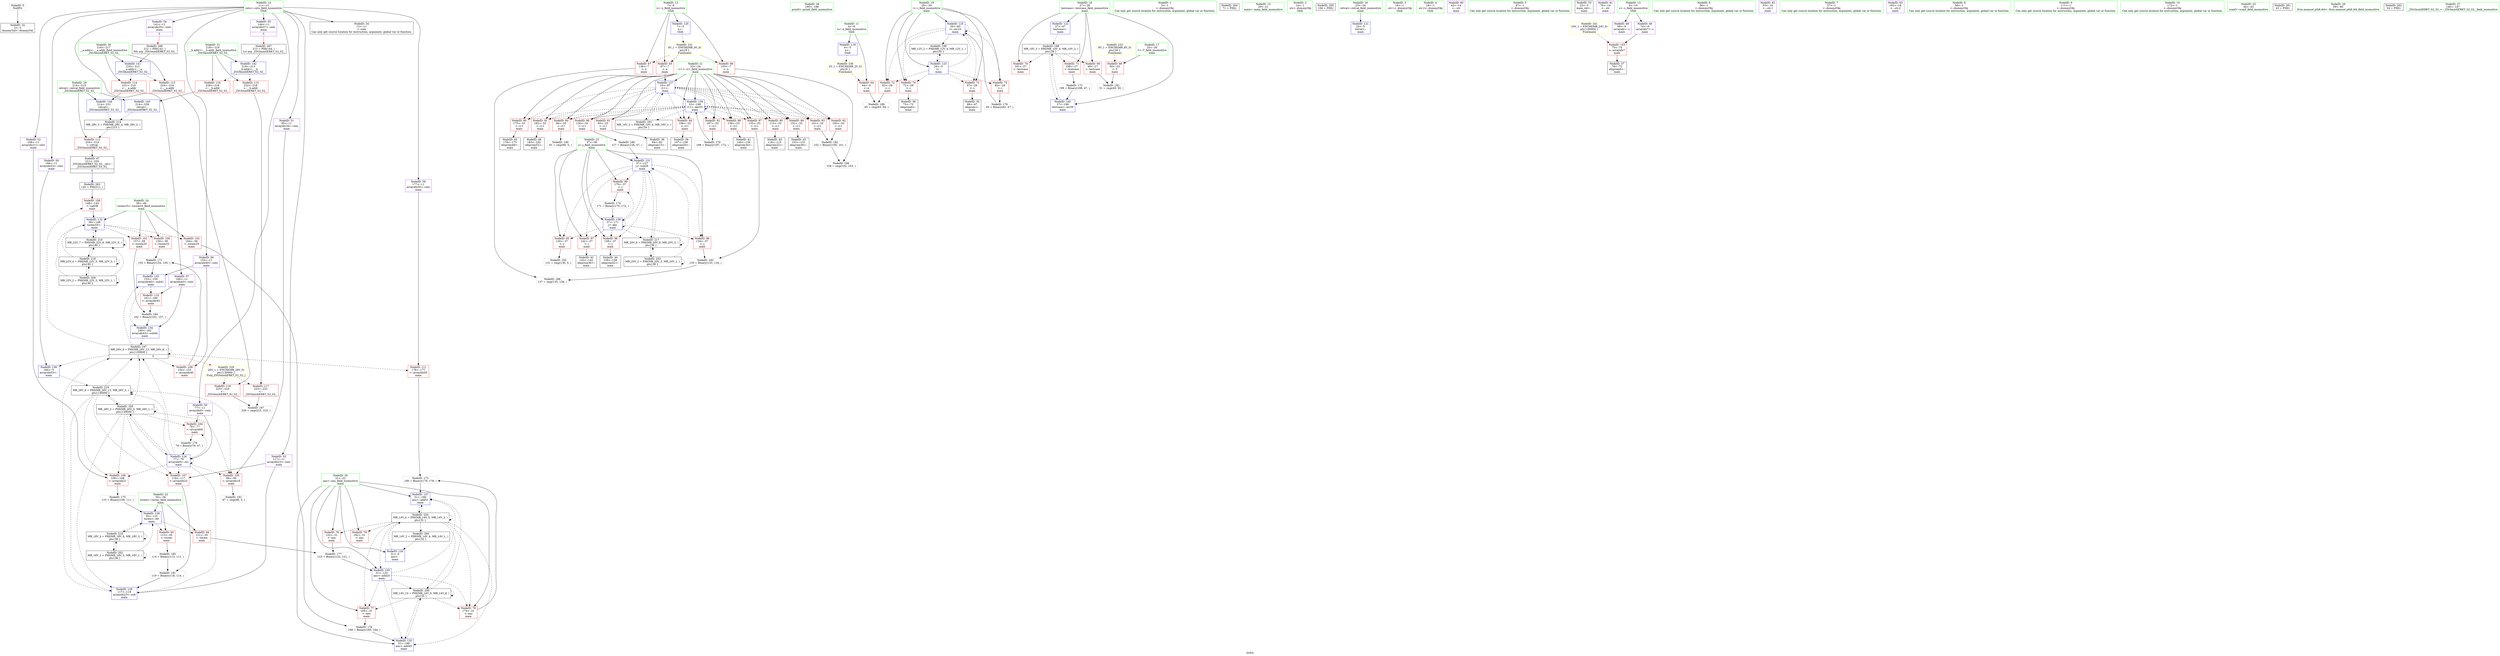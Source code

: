 digraph "SVFG" {
	label="SVFG";

	Node0x562cd8d64850 [shape=record,color=grey,label="{NodeID: 0\nNullPtr}"];
	Node0x562cd8d64850 -> Node0x562cd8d86560[style=solid];
	Node0x562cd8db37d0 [shape=record,color=black,label="{NodeID: 263\n145 = PHI(211, )\n}"];
	Node0x562cd8db37d0 -> Node0x562cd8d87c80[style=solid];
	Node0x562cd8d908d0 [shape=record,color=grey,label="{NodeID: 180\n127 = Binary(126, 47, )\n}"];
	Node0x562cd8d908d0 -> Node0x562cd8d8d6d0[style=solid];
	Node0x562cd8d87390 [shape=record,color=red,label="{NodeID: 97\n142\<--37\n\<--j\nmain\n}"];
	Node0x562cd8d87390 -> Node0x562cd8d86de0[style=solid];
	Node0x562cd8d856c0 [shape=record,color=green,label="{NodeID: 14\n11\<--13\ncnts\<--cnts_field_insensitive\nGlob }"];
	Node0x562cd8d856c0 -> Node0x562cd8d86730[style=solid];
	Node0x562cd8d856c0 -> Node0x562cd8d88480[style=solid];
	Node0x562cd8d856c0 -> Node0x562cd8d88550[style=solid];
	Node0x562cd8d856c0 -> Node0x562cd8d88620[style=solid];
	Node0x562cd8d856c0 -> Node0x562cd8d886f0[style=solid];
	Node0x562cd8d856c0 -> Node0x562cd8d887c0[style=solid];
	Node0x562cd8d856c0 -> Node0x562cd8d88890[style=solid];
	Node0x562cd8d856c0 -> Node0x562cd8d88960[style=solid];
	Node0x562cd8d856c0 -> Node0x562cd8d88a30[style=solid];
	Node0x562cd8d856c0 -> Node0x562cd8d88b00[style=solid];
	Node0x562cd8d856c0 -> Node0x562cd8d88bd0[style=solid];
	Node0x562cd8d87ef0 [shape=record,color=red,label="{NodeID: 111\n178\<--177\n\<--arrayidx50\nmain\n}"];
	Node0x562cd8d87ef0 -> Node0x562cd8d8fe50[style=solid];
	Node0x562cd8d861f0 [shape=record,color=green,label="{NodeID: 28\n195\<--196\nprintf\<--printf_field_insensitive\n}"];
	Node0x562cd8d8d1f0 [shape=record,color=blue,label="{NodeID: 125\n29\<--83\ni\<--inc10\nmain\n}"];
	Node0x562cd8d8d1f0 -> Node0x562cd8d89660[style=dashed];
	Node0x562cd8d8d1f0 -> Node0x562cd8d89730[style=dashed];
	Node0x562cd8d8d1f0 -> Node0x562cd8d89800[style=dashed];
	Node0x562cd8d8d1f0 -> Node0x562cd8d898d0[style=dashed];
	Node0x562cd8d8d1f0 -> Node0x562cd8d8d1f0[style=dashed];
	Node0x562cd8d8d1f0 -> Node0x562cd8d9b3d0[style=dashed];
	Node0x562cd8d86de0 [shape=record,color=black,label="{NodeID: 42\n143\<--142\nidxprom36\<--\nmain\n}"];
	Node0x562cd8d8dd50 [shape=record,color=blue,label="{NodeID: 139\n33\<--188\ni11\<--dec55\nmain\n}"];
	Node0x562cd8d8dd50 -> Node0x562cd8d89ce0[style=dashed];
	Node0x562cd8d8dd50 -> Node0x562cd8d89db0[style=dashed];
	Node0x562cd8d8dd50 -> Node0x562cd8d89e80[style=dashed];
	Node0x562cd8d8dd50 -> Node0x562cd8d89f50[style=dashed];
	Node0x562cd8d8dd50 -> Node0x562cd8d8a020[style=dashed];
	Node0x562cd8d8dd50 -> Node0x562cd8d8a0f0[style=dashed];
	Node0x562cd8d8dd50 -> Node0x562cd8d8a1c0[style=dashed];
	Node0x562cd8d8dd50 -> Node0x562cd8d8a290[style=dashed];
	Node0x562cd8d8dd50 -> Node0x562cd8d8a360[style=dashed];
	Node0x562cd8d8dd50 -> Node0x562cd8d8a430[style=dashed];
	Node0x562cd8d8dd50 -> Node0x562cd8d8a500[style=dashed];
	Node0x562cd8d8dd50 -> Node0x562cd8d8a5d0[style=dashed];
	Node0x562cd8d8dd50 -> Node0x562cd8d8a6a0[style=dashed];
	Node0x562cd8d8dd50 -> Node0x562cd8d8dd50[style=dashed];
	Node0x562cd8d8dd50 -> Node0x562cd8d9bdd0[style=dashed];
	Node0x562cd8d88960 [shape=record,color=purple,label="{NodeID: 56\n153\<--11\narrayidx40\<--cnts\nmain\n}"];
	Node0x562cd8d88960 -> Node0x562cd8d87d50[style=solid];
	Node0x562cd8d88960 -> Node0x562cd8d8d870[style=solid];
	Node0x562cd8d894c0 [shape=record,color=red,label="{NodeID: 70\n191\<--27\n\<--testcase\nmain\n}"];
	Node0x562cd8d8a020 [shape=record,color=red,label="{NodeID: 84\n106\<--33\n\<--i11\nmain\n}"];
	Node0x562cd8d8a020 -> Node0x562cd8d86b70[style=solid];
	Node0x562cd8d649e0 [shape=record,color=green,label="{NodeID: 1\n5\<--1\n\<--dummyObj\nCan only get source location for instruction, argument, global var or function.}"];
	Node0x562cd8db39c0 [shape=record,color=black,label="{NodeID: 264\n71 = PHI()\n}"];
	Node0x562cd8d90a50 [shape=record,color=grey,label="{NodeID: 181\n119 = Binary(118, 114, )\n}"];
	Node0x562cd8d90a50 -> Node0x562cd8d8d530[style=solid];
	Node0x562cd8d87460 [shape=record,color=red,label="{NodeID: 98\n158\<--37\n\<--j\nmain\n}"];
	Node0x562cd8d87460 -> Node0x562cd8d86f80[style=solid];
	Node0x562cd8d85750 [shape=record,color=green,label="{NodeID: 15\n20\<--21\nmain\<--main_field_insensitive\n}"];
	Node0x562cd8d87fc0 [shape=record,color=red,label="{NodeID: 112\n234\<--214\n\<--retval\n_ZSt3minIiERKT_S2_S2_\n}"];
	Node0x562cd8d87fc0 -> Node0x562cd8d871f0[style=solid];
	Node0x562cd8d862f0 [shape=record,color=green,label="{NodeID: 29\n214\<--215\nretval\<--retval_field_insensitive\n_ZSt3minIiERKT_S2_S2_\n}"];
	Node0x562cd8d862f0 -> Node0x562cd8d87fc0[style=solid];
	Node0x562cd8d862f0 -> Node0x562cd8d8e090[style=solid];
	Node0x562cd8d862f0 -> Node0x562cd8d8e160[style=solid];
	Node0x562cd8d9e5d0 [shape=record,color=black,label="{NodeID: 209\nMR_14V_10 = PHI(MR_14V_9, MR_14V_8, )\npts\{32 \}\n}"];
	Node0x562cd8d9e5d0 -> Node0x562cd8d89a70[style=dashed];
	Node0x562cd8d9e5d0 -> Node0x562cd8d89b40[style=dashed];
	Node0x562cd8d9e5d0 -> Node0x562cd8d8da10[style=dashed];
	Node0x562cd8d9e5d0 -> Node0x562cd8d8dbb0[style=dashed];
	Node0x562cd8d9e5d0 -> Node0x562cd8d9e5d0[style=dashed];
	Node0x562cd8d8d2c0 [shape=record,color=blue,label="{NodeID: 126\n31\<--5\nans\<--\nmain\n}"];
	Node0x562cd8d8d2c0 -> Node0x562cd8da20d0[style=dashed];
	Node0x562cd8d86eb0 [shape=record,color=black,label="{NodeID: 43\n152\<--151\nidxprom39\<--\nmain\n}"];
	Node0x562cd8d8de20 [shape=record,color=blue,label="{NodeID: 140\n27\<--199\ntestcase\<--inc59\nmain\n}"];
	Node0x562cd8d8de20 -> Node0x562cd8d9aed0[style=dashed];
	Node0x562cd8d88a30 [shape=record,color=purple,label="{NodeID: 57\n160\<--11\narrayidx43\<--cnts\nmain\n}"];
	Node0x562cd8d88a30 -> Node0x562cd8d87e20[style=solid];
	Node0x562cd8d88a30 -> Node0x562cd8d8d940[style=solid];
	Node0x562cd8d89590 [shape=record,color=red,label="{NodeID: 71\n198\<--27\n\<--testcase\nmain\n}"];
	Node0x562cd8d89590 -> Node0x562cd8d8fcd0[style=solid];
	Node0x562cd8d8a0f0 [shape=record,color=red,label="{NodeID: 85\n115\<--33\n\<--i11\nmain\n}"];
	Node0x562cd8d8a0f0 -> Node0x562cd8d86c40[style=solid];
	Node0x562cd8d67ed0 [shape=record,color=green,label="{NodeID: 2\n14\<--1\n.str\<--dummyObj\nGlob }"];
	Node0x562cd8db3a90 [shape=record,color=black,label="{NodeID: 265\n194 = PHI()\n}"];
	Node0x562cd8d90bd0 [shape=record,color=grey,label="{NodeID: 182\n102 = Binary(100, 101, )\n}"];
	Node0x562cd8d90bd0 -> Node0x562cd8d911d0[style=solid];
	Node0x562cd8d87530 [shape=record,color=red,label="{NodeID: 99\n170\<--37\n\<--j\nmain\n}"];
	Node0x562cd8d87530 -> Node0x562cd8d8ffd0[style=solid];
	Node0x562cd8d857e0 [shape=record,color=green,label="{NodeID: 16\n23\<--24\nretval\<--retval_field_insensitive\nmain\n}"];
	Node0x562cd8d857e0 -> Node0x562cd8d8ceb0[style=solid];
	Node0x562cd8d88090 [shape=record,color=red,label="{NodeID: 113\n224\<--216\n\<--__a.addr\n_ZSt3minIiERKT_S2_S2_\n}"];
	Node0x562cd8d88090 -> Node0x562cd8d8cbe0[style=solid];
	Node0x562cd8d863c0 [shape=record,color=green,label="{NodeID: 30\n216\<--217\n__a.addr\<--__a.addr_field_insensitive\n_ZSt3minIiERKT_S2_S2_\n}"];
	Node0x562cd8d863c0 -> Node0x562cd8d88090[style=solid];
	Node0x562cd8d863c0 -> Node0x562cd8d88160[style=solid];
	Node0x562cd8d863c0 -> Node0x562cd8d8def0[style=solid];
	Node0x562cd8d9ead0 [shape=record,color=black,label="{NodeID: 210\nMR_22V_7 = PHI(MR_22V_6, MR_22V_5, )\npts\{40 \}\n}"];
	Node0x562cd8d9ead0 -> Node0x562cd8d8d7a0[style=dashed];
	Node0x562cd8d9ead0 -> Node0x562cd8d9ead0[style=dashed];
	Node0x562cd8d9ead0 -> Node0x562cd8da1ae0[style=dashed];
	Node0x562cd8d8d390 [shape=record,color=blue,label="{NodeID: 127\n33\<--87\ni11\<--\nmain\n}"];
	Node0x562cd8d8d390 -> Node0x562cd8d89ce0[style=dashed];
	Node0x562cd8d8d390 -> Node0x562cd8d89db0[style=dashed];
	Node0x562cd8d8d390 -> Node0x562cd8d89e80[style=dashed];
	Node0x562cd8d8d390 -> Node0x562cd8d89f50[style=dashed];
	Node0x562cd8d8d390 -> Node0x562cd8d8a020[style=dashed];
	Node0x562cd8d8d390 -> Node0x562cd8d8a0f0[style=dashed];
	Node0x562cd8d8d390 -> Node0x562cd8d8a1c0[style=dashed];
	Node0x562cd8d8d390 -> Node0x562cd8d8a290[style=dashed];
	Node0x562cd8d8d390 -> Node0x562cd8d8a360[style=dashed];
	Node0x562cd8d8d390 -> Node0x562cd8d8a430[style=dashed];
	Node0x562cd8d8d390 -> Node0x562cd8d8a500[style=dashed];
	Node0x562cd8d8d390 -> Node0x562cd8d8a5d0[style=dashed];
	Node0x562cd8d8d390 -> Node0x562cd8d8a6a0[style=dashed];
	Node0x562cd8d8d390 -> Node0x562cd8d8dd50[style=dashed];
	Node0x562cd8d8d390 -> Node0x562cd8d9bdd0[style=dashed];
	Node0x562cd8d86f80 [shape=record,color=black,label="{NodeID: 44\n159\<--158\nidxprom42\<--\nmain\n}"];
	Node0x562cd8d8def0 [shape=record,color=blue,label="{NodeID: 141\n216\<--212\n__a.addr\<--__a\n_ZSt3minIiERKT_S2_S2_\n}"];
	Node0x562cd8d8def0 -> Node0x562cd8d88090[style=dashed];
	Node0x562cd8d8def0 -> Node0x562cd8d88160[style=dashed];
	Node0x562cd8d88b00 [shape=record,color=purple,label="{NodeID: 58\n177\<--11\narrayidx50\<--cnts\nmain\n}"];
	Node0x562cd8d88b00 -> Node0x562cd8d87ef0[style=solid];
	Node0x562cd8d89660 [shape=record,color=red,label="{NodeID: 72\n63\<--29\n\<--i\nmain\n}"];
	Node0x562cd8d89660 -> Node0x562cd8d91650[style=solid];
	Node0x562cd8d8a1c0 [shape=record,color=red,label="{NodeID: 86\n126\<--33\n\<--i11\nmain\n}"];
	Node0x562cd8d8a1c0 -> Node0x562cd8d908d0[style=solid];
	Node0x562cd8d67f60 [shape=record,color=green,label="{NodeID: 3\n16\<--1\n.str.1\<--dummyObj\nGlob }"];
	Node0x562cd8db3b60 [shape=record,color=black,label="{NodeID: 266\n212 = PHI(141, )\n0th arg _ZSt3minIiERKT_S2_S2_ }"];
	Node0x562cd8db3b60 -> Node0x562cd8d8def0[style=solid];
	Node0x562cd8d90d50 [shape=record,color=grey,label="{NodeID: 183\n135 = Binary(133, 134, )\n}"];
	Node0x562cd8d90d50 -> Node0x562cd8d914d0[style=solid];
	Node0x562cd8d87600 [shape=record,color=red,label="{NodeID: 100\n150\<--39\n\<--torem33\nmain\n}"];
	Node0x562cd8d87600 -> Node0x562cd8d8fb50[style=solid];
	Node0x562cd8d85870 [shape=record,color=green,label="{NodeID: 17\n25\<--26\nT\<--T_field_insensitive\nmain\n}"];
	Node0x562cd8d85870 -> Node0x562cd8d89320[style=solid];
	Node0x562cd8d9a9d0 [shape=record,color=black,label="{NodeID: 197\nMR_26V_9 = PHI(MR_26V_12, MR_26V_8, )\npts\{130000 \}\n|{|<s6>5}}"];
	Node0x562cd8d9a9d0 -> Node0x562cd8d87c80[style=dashed];
	Node0x562cd8d9a9d0 -> Node0x562cd8d87d50[style=dashed];
	Node0x562cd8d9a9d0 -> Node0x562cd8d87ef0[style=dashed];
	Node0x562cd8d9a9d0 -> Node0x562cd8d8d870[style=dashed];
	Node0x562cd8d9a9d0 -> Node0x562cd8d8dc80[style=dashed];
	Node0x562cd8d9a9d0 -> Node0x562cd8d9a9d0[style=dashed];
	Node0x562cd8d9a9d0:s6 -> Node0x562cd8da4bb0[style=dashed,color=red];
	Node0x562cd8d88160 [shape=record,color=red,label="{NodeID: 114\n231\<--216\n\<--__a.addr\n_ZSt3minIiERKT_S2_S2_\n}"];
	Node0x562cd8d88160 -> Node0x562cd8d8e160[style=solid];
	Node0x562cd8d86490 [shape=record,color=green,label="{NodeID: 31\n218\<--219\n__b.addr\<--__b.addr_field_insensitive\n_ZSt3minIiERKT_S2_S2_\n}"];
	Node0x562cd8d86490 -> Node0x562cd8d88230[style=solid];
	Node0x562cd8d86490 -> Node0x562cd8d8ca40[style=solid];
	Node0x562cd8d86490 -> Node0x562cd8d8dfc0[style=solid];
	Node0x562cd8d8d460 [shape=record,color=blue,label="{NodeID: 128\n35\<--110\ntorem\<--div\nmain\n}"];
	Node0x562cd8d8d460 -> Node0x562cd8d8a770[style=dashed];
	Node0x562cd8d8d460 -> Node0x562cd8d8a840[style=dashed];
	Node0x562cd8d8d460 -> Node0x562cd8da08d0[style=dashed];
	Node0x562cd8d87050 [shape=record,color=black,label="{NodeID: 45\n176\<--175\nidxprom49\<--\nmain\n}"];
	Node0x562cd8d8dfc0 [shape=record,color=blue,label="{NodeID: 142\n218\<--213\n__b.addr\<--__b\n_ZSt3minIiERKT_S2_S2_\n}"];
	Node0x562cd8d8dfc0 -> Node0x562cd8d88230[style=dashed];
	Node0x562cd8d8dfc0 -> Node0x562cd8d8ca40[style=dashed];
	Node0x562cd8d88bd0 [shape=record,color=purple,label="{NodeID: 59\n184\<--11\narrayidx53\<--cnts\nmain\n}"];
	Node0x562cd8d88bd0 -> Node0x562cd8d8dc80[style=solid];
	Node0x562cd8d89730 [shape=record,color=red,label="{NodeID: 73\n67\<--29\n\<--i\nmain\n}"];
	Node0x562cd8d89730 -> Node0x562cd8d86830[style=solid];
	Node0x562cd8d8f9d0 [shape=record,color=grey,label="{NodeID: 170\n188 = Binary(187, 172, )\n}"];
	Node0x562cd8d8f9d0 -> Node0x562cd8d8dd50[style=solid];
	Node0x562cd8d8a290 [shape=record,color=red,label="{NodeID: 87\n133\<--33\n\<--i11\nmain\n}"];
	Node0x562cd8d8a290 -> Node0x562cd8d90d50[style=solid];
	Node0x562cd8d67760 [shape=record,color=green,label="{NodeID: 4\n18\<--1\n.str.2\<--dummyObj\nGlob }"];
	Node0x562cd8db3cc0 [shape=record,color=black,label="{NodeID: 267\n213 = PHI(144, )\n1st arg _ZSt3minIiERKT_S2_S2_ }"];
	Node0x562cd8db3cc0 -> Node0x562cd8d8dfc0[style=solid];
	Node0x562cd8d90ed0 [shape=record,color=grey,label="{NodeID: 184\n162 = Binary(161, 157, )\n}"];
	Node0x562cd8d90ed0 -> Node0x562cd8d8d940[style=solid];
	Node0x562cd8d876d0 [shape=record,color=red,label="{NodeID: 101\n157\<--39\n\<--torem33\nmain\n}"];
	Node0x562cd8d876d0 -> Node0x562cd8d90ed0[style=solid];
	Node0x562cd8d85940 [shape=record,color=green,label="{NodeID: 18\n27\<--28\ntestcase\<--testcase_field_insensitive\nmain\n}"];
	Node0x562cd8d85940 -> Node0x562cd8d893f0[style=solid];
	Node0x562cd8d85940 -> Node0x562cd8d894c0[style=solid];
	Node0x562cd8d85940 -> Node0x562cd8d89590[style=solid];
	Node0x562cd8d85940 -> Node0x562cd8d8cf80[style=solid];
	Node0x562cd8d85940 -> Node0x562cd8d8de20[style=solid];
	Node0x562cd8d9aed0 [shape=record,color=black,label="{NodeID: 198\nMR_10V_3 = PHI(MR_10V_4, MR_10V_2, )\npts\{28 \}\n}"];
	Node0x562cd8d9aed0 -> Node0x562cd8d893f0[style=dashed];
	Node0x562cd8d9aed0 -> Node0x562cd8d894c0[style=dashed];
	Node0x562cd8d9aed0 -> Node0x562cd8d89590[style=dashed];
	Node0x562cd8d9aed0 -> Node0x562cd8d8de20[style=dashed];
	Node0x562cd8d88230 [shape=record,color=red,label="{NodeID: 115\n222\<--218\n\<--__b.addr\n_ZSt3minIiERKT_S2_S2_\n}"];
	Node0x562cd8d88230 -> Node0x562cd8d8cb10[style=solid];
	Node0x562cd8d86560 [shape=record,color=black,label="{NodeID: 32\n2\<--3\ndummyVal\<--dummyVal\n}"];
	Node0x562cd8d8d530 [shape=record,color=blue,label="{NodeID: 129\n117\<--119\narrayidx23\<--sub\nmain\n}"];
	Node0x562cd8d8d530 -> Node0x562cd8d9a9d0[style=dashed];
	Node0x562cd8d87120 [shape=record,color=black,label="{NodeID: 46\n183\<--182\nidxprom52\<--\nmain\n}"];
	Node0x562cd8d8e090 [shape=record,color=blue,label="{NodeID: 143\n214\<--228\nretval\<--\n_ZSt3minIiERKT_S2_S2_\n}"];
	Node0x562cd8d8e090 -> Node0x562cd8d9fed0[style=dashed];
	Node0x562cd8d88ca0 [shape=record,color=purple,label="{NodeID: 60\n42\<--14\n\<--.str\nmain\n}"];
	Node0x562cd8d89800 [shape=record,color=red,label="{NodeID: 74\n72\<--29\n\<--i\nmain\n}"];
	Node0x562cd8d89800 -> Node0x562cd8d86900[style=solid];
	Node0x562cd8d8fb50 [shape=record,color=grey,label="{NodeID: 171\n155 = Binary(154, 150, )\n}"];
	Node0x562cd8d8fb50 -> Node0x562cd8d8d870[style=solid];
	Node0x562cd8d8a360 [shape=record,color=red,label="{NodeID: 88\n139\<--33\n\<--i11\nmain\n}"];
	Node0x562cd8d8a360 -> Node0x562cd8d86d10[style=solid];
	Node0x562cd8d677f0 [shape=record,color=green,label="{NodeID: 5\n47\<--1\n\<--dummyObj\nCan only get source location for instruction, argument, global var or function.}"];
	Node0x562cd8d91050 [shape=record,color=grey,label="{NodeID: 185\n114 = Binary(113, 111, )\n}"];
	Node0x562cd8d91050 -> Node0x562cd8d90a50[style=solid];
	Node0x562cd8d877a0 [shape=record,color=red,label="{NodeID: 102\n164\<--39\n\<--torem33\nmain\n}"];
	Node0x562cd8d877a0 -> Node0x562cd8d902d0[style=solid];
	Node0x562cd8d85a10 [shape=record,color=green,label="{NodeID: 19\n29\<--30\ni\<--i_field_insensitive\nmain\n}"];
	Node0x562cd8d85a10 -> Node0x562cd8d89660[style=solid];
	Node0x562cd8d85a10 -> Node0x562cd8d89730[style=solid];
	Node0x562cd8d85a10 -> Node0x562cd8d89800[style=solid];
	Node0x562cd8d85a10 -> Node0x562cd8d898d0[style=solid];
	Node0x562cd8d85a10 -> Node0x562cd8d8d050[style=solid];
	Node0x562cd8d85a10 -> Node0x562cd8d8d1f0[style=solid];
	Node0x562cd8d9b3d0 [shape=record,color=black,label="{NodeID: 199\nMR_12V_2 = PHI(MR_12V_4, MR_12V_1, )\npts\{30 \}\n}"];
	Node0x562cd8d9b3d0 -> Node0x562cd8d8d050[style=dashed];
	Node0x562cd8d8ca40 [shape=record,color=red,label="{NodeID: 116\n228\<--218\n\<--__b.addr\n_ZSt3minIiERKT_S2_S2_\n}"];
	Node0x562cd8d8ca40 -> Node0x562cd8d8e090[style=solid];
	Node0x562cd8d86660 [shape=record,color=black,label="{NodeID: 33\n22\<--5\nmain_ret\<--\nmain\n}"];
	Node0x562cd8d8d600 [shape=record,color=blue,label="{NodeID: 130\n31\<--123\nans\<--add24\nmain\n}"];
	Node0x562cd8d8d600 -> Node0x562cd8d89a70[style=dashed];
	Node0x562cd8d8d600 -> Node0x562cd8d89b40[style=dashed];
	Node0x562cd8d8d600 -> Node0x562cd8d8da10[style=dashed];
	Node0x562cd8d8d600 -> Node0x562cd8d8dbb0[style=dashed];
	Node0x562cd8d8d600 -> Node0x562cd8d9e5d0[style=dashed];
	Node0x562cd8d871f0 [shape=record,color=black,label="{NodeID: 47\n211\<--234\n_ZSt3minIiERKT_S2_S2__ret\<--\n_ZSt3minIiERKT_S2_S2_\n|{<s0>5}}"];
	Node0x562cd8d871f0:s0 -> Node0x562cd8db37d0[style=solid,color=blue];
	Node0x562cd8d8e160 [shape=record,color=blue,label="{NodeID: 144\n214\<--231\nretval\<--\n_ZSt3minIiERKT_S2_S2_\n}"];
	Node0x562cd8d8e160 -> Node0x562cd8d9fed0[style=dashed];
	Node0x562cd8d88d70 [shape=record,color=purple,label="{NodeID: 61\n70\<--14\n\<--.str\nmain\n}"];
	Node0x562cd8da5660 [shape=record,color=yellow,style=double,label="{NodeID: 241\n24V_1 = ENCHI(MR_24V_0)\npts\{100000 \}\nFun[main]}"];
	Node0x562cd8da5660 -> Node0x562cd8d87870[style=dashed];
	Node0x562cd8d898d0 [shape=record,color=red,label="{NodeID: 75\n82\<--29\n\<--i\nmain\n}"];
	Node0x562cd8d898d0 -> Node0x562cd8d90750[style=solid];
	Node0x562cd8d8fcd0 [shape=record,color=grey,label="{NodeID: 172\n199 = Binary(198, 47, )\n}"];
	Node0x562cd8d8fcd0 -> Node0x562cd8d8de20[style=solid];
	Node0x562cd8d8a430 [shape=record,color=red,label="{NodeID: 89\n151\<--33\n\<--i11\nmain\n}"];
	Node0x562cd8d8a430 -> Node0x562cd8d86eb0[style=solid];
	Node0x562cd8d64fe0 [shape=record,color=green,label="{NodeID: 6\n56\<--1\n\<--dummyObj\nCan only get source location for instruction, argument, global var or function.}"];
	Node0x562cd8d911d0 [shape=record,color=grey,label="{NodeID: 186\n104 = cmp(102, 103, )\n}"];
	Node0x562cd8d87870 [shape=record,color=red,label="{NodeID: 103\n75\<--74\n\<--arrayidx7\nmain\n}"];
	Node0x562cd8d87870 -> Node0x562cd8d869d0[style=solid];
	Node0x562cd8d85ae0 [shape=record,color=green,label="{NodeID: 20\n31\<--32\nans\<--ans_field_insensitive\nmain\n}"];
	Node0x562cd8d85ae0 -> Node0x562cd8d899a0[style=solid];
	Node0x562cd8d85ae0 -> Node0x562cd8d89a70[style=solid];
	Node0x562cd8d85ae0 -> Node0x562cd8d89b40[style=solid];
	Node0x562cd8d85ae0 -> Node0x562cd8d89c10[style=solid];
	Node0x562cd8d85ae0 -> Node0x562cd8d8d2c0[style=solid];
	Node0x562cd8d85ae0 -> Node0x562cd8d8d600[style=solid];
	Node0x562cd8d85ae0 -> Node0x562cd8d8da10[style=solid];
	Node0x562cd8d85ae0 -> Node0x562cd8d8dbb0[style=solid];
	Node0x562cd8d9b8d0 [shape=record,color=black,label="{NodeID: 200\nMR_14V_2 = PHI(MR_14V_4, MR_14V_1, )\npts\{32 \}\n}"];
	Node0x562cd8d9b8d0 -> Node0x562cd8d8d2c0[style=dashed];
	Node0x562cd8d8cb10 [shape=record,color=red,label="{NodeID: 117\n223\<--222\n\<--\n_ZSt3minIiERKT_S2_S2_\n}"];
	Node0x562cd8d8cb10 -> Node0x562cd8d91350[style=solid];
	Node0x562cd8d86730 [shape=record,color=black,label="{NodeID: 34\n12\<--11\n\<--cnts\nCan only get source location for instruction, argument, global var or function.}"];
	Node0x562cd8d9fed0 [shape=record,color=black,label="{NodeID: 214\nMR_28V_3 = PHI(MR_28V_4, MR_28V_2, )\npts\{215 \}\n}"];
	Node0x562cd8d9fed0 -> Node0x562cd8d87fc0[style=dashed];
	Node0x562cd8d8d6d0 [shape=record,color=blue,label="{NodeID: 131\n37\<--127\nj\<--sub26\nmain\n}"];
	Node0x562cd8d8d6d0 -> Node0x562cd8d8a910[style=dashed];
	Node0x562cd8d8d6d0 -> Node0x562cd8d872c0[style=dashed];
	Node0x562cd8d8d6d0 -> Node0x562cd8d87390[style=dashed];
	Node0x562cd8d8d6d0 -> Node0x562cd8d87460[style=dashed];
	Node0x562cd8d8d6d0 -> Node0x562cd8d87530[style=dashed];
	Node0x562cd8d8d6d0 -> Node0x562cd8d8dae0[style=dashed];
	Node0x562cd8d8d6d0 -> Node0x562cd8da0dd0[style=dashed];
	Node0x562cd8d882e0 [shape=record,color=purple,label="{NodeID: 48\n69\<--9\narrayidx\<--s\nmain\n}"];
	Node0x562cd8d88e40 [shape=record,color=purple,label="{NodeID: 62\n53\<--16\n\<--.str.1\nmain\n}"];
	Node0x562cd8d899a0 [shape=record,color=red,label="{NodeID: 76\n122\<--31\n\<--ans\nmain\n}"];
	Node0x562cd8d899a0 -> Node0x562cd8d90450[style=solid];
	Node0x562cd8d8fe50 [shape=record,color=grey,label="{NodeID: 173\n180 = Binary(179, 178, )\n}"];
	Node0x562cd8d8fe50 -> Node0x562cd8d8dbb0[style=solid];
	Node0x562cd8d8a500 [shape=record,color=red,label="{NodeID: 90\n175\<--33\n\<--i11\nmain\n}"];
	Node0x562cd8d8a500 -> Node0x562cd8d87050[style=solid];
	Node0x562cd8d65070 [shape=record,color=green,label="{NodeID: 7\n57\<--1\n\<--dummyObj\nCan only get source location for instruction, argument, global var or function.}"];
	Node0x562cd8d91350 [shape=record,color=grey,label="{NodeID: 187\n226 = cmp(223, 225, )\n}"];
	Node0x562cd8d87940 [shape=record,color=red,label="{NodeID: 104\n78\<--77\n\<--arrayidx9\nmain\n}"];
	Node0x562cd8d87940 -> Node0x562cd8d905d0[style=solid];
	Node0x562cd8d85bb0 [shape=record,color=green,label="{NodeID: 21\n33\<--34\ni11\<--i11_field_insensitive\nmain\n}"];
	Node0x562cd8d85bb0 -> Node0x562cd8d89ce0[style=solid];
	Node0x562cd8d85bb0 -> Node0x562cd8d89db0[style=solid];
	Node0x562cd8d85bb0 -> Node0x562cd8d89e80[style=solid];
	Node0x562cd8d85bb0 -> Node0x562cd8d89f50[style=solid];
	Node0x562cd8d85bb0 -> Node0x562cd8d8a020[style=solid];
	Node0x562cd8d85bb0 -> Node0x562cd8d8a0f0[style=solid];
	Node0x562cd8d85bb0 -> Node0x562cd8d8a1c0[style=solid];
	Node0x562cd8d85bb0 -> Node0x562cd8d8a290[style=solid];
	Node0x562cd8d85bb0 -> Node0x562cd8d8a360[style=solid];
	Node0x562cd8d85bb0 -> Node0x562cd8d8a430[style=solid];
	Node0x562cd8d85bb0 -> Node0x562cd8d8a500[style=solid];
	Node0x562cd8d85bb0 -> Node0x562cd8d8a5d0[style=solid];
	Node0x562cd8d85bb0 -> Node0x562cd8d8a6a0[style=solid];
	Node0x562cd8d85bb0 -> Node0x562cd8d8d390[style=solid];
	Node0x562cd8d85bb0 -> Node0x562cd8d8dd50[style=solid];
	Node0x562cd8d9bdd0 [shape=record,color=black,label="{NodeID: 201\nMR_16V_2 = PHI(MR_16V_4, MR_16V_1, )\npts\{34 \}\n}"];
	Node0x562cd8d9bdd0 -> Node0x562cd8d8d390[style=dashed];
	Node0x562cd8d8cbe0 [shape=record,color=red,label="{NodeID: 118\n225\<--224\n\<--\n_ZSt3minIiERKT_S2_S2_\n}"];
	Node0x562cd8d8cbe0 -> Node0x562cd8d91350[style=solid];
	Node0x562cd8d86830 [shape=record,color=black,label="{NodeID: 35\n68\<--67\nidxprom\<--\nmain\n}"];
	Node0x562cd8d8d7a0 [shape=record,color=blue,label="{NodeID: 132\n39\<--148\ntorem33\<--\nmain\n}"];
	Node0x562cd8d8d7a0 -> Node0x562cd8d87600[style=dashed];
	Node0x562cd8d8d7a0 -> Node0x562cd8d876d0[style=dashed];
	Node0x562cd8d8d7a0 -> Node0x562cd8d877a0[style=dashed];
	Node0x562cd8d8d7a0 -> Node0x562cd8d9ead0[style=dashed];
	Node0x562cd8d883b0 [shape=record,color=purple,label="{NodeID: 49\n74\<--9\narrayidx7\<--s\nmain\n}"];
	Node0x562cd8d883b0 -> Node0x562cd8d87870[style=solid];
	Node0x562cd8da4bb0 [shape=record,color=yellow,style=double,label="{NodeID: 229\n26V_1 = ENCHI(MR_26V_0)\npts\{130000 \}\nFun[_ZSt3minIiERKT_S2_S2_]}"];
	Node0x562cd8da4bb0 -> Node0x562cd8d8cb10[style=dashed];
	Node0x562cd8da4bb0 -> Node0x562cd8d8cbe0[style=dashed];
	Node0x562cd8d88f10 [shape=record,color=purple,label="{NodeID: 63\n193\<--18\n\<--.str.2\nmain\n}"];
	Node0x562cd8d89a70 [shape=record,color=red,label="{NodeID: 77\n165\<--31\n\<--ans\nmain\n}"];
	Node0x562cd8d89a70 -> Node0x562cd8d902d0[style=solid];
	Node0x562cd8d8ffd0 [shape=record,color=grey,label="{NodeID: 174\n171 = Binary(170, 172, )\n}"];
	Node0x562cd8d8ffd0 -> Node0x562cd8d8dae0[style=solid];
	Node0x562cd8d8a5d0 [shape=record,color=red,label="{NodeID: 91\n182\<--33\n\<--i11\nmain\n}"];
	Node0x562cd8d8a5d0 -> Node0x562cd8d87120[style=solid];
	Node0x562cd8d85360 [shape=record,color=green,label="{NodeID: 8\n58\<--1\n\<--dummyObj\nCan only get source location for instruction, argument, global var or function.}"];
	Node0x562cd8d914d0 [shape=record,color=grey,label="{NodeID: 188\n137 = cmp(135, 136, )\n}"];
	Node0x562cd8d87a10 [shape=record,color=red,label="{NodeID: 105\n96\<--95\n\<--arrayidx16\nmain\n}"];
	Node0x562cd8d87a10 -> Node0x562cd8d91950[style=solid];
	Node0x562cd8d85c80 [shape=record,color=green,label="{NodeID: 22\n35\<--36\ntorem\<--torem_field_insensitive\nmain\n}"];
	Node0x562cd8d85c80 -> Node0x562cd8d8a770[style=solid];
	Node0x562cd8d85c80 -> Node0x562cd8d8a840[style=solid];
	Node0x562cd8d85c80 -> Node0x562cd8d8d460[style=solid];
	Node0x562cd8d9c2d0 [shape=record,color=black,label="{NodeID: 202\nMR_18V_2 = PHI(MR_18V_3, MR_18V_1, )\npts\{36 \}\n}"];
	Node0x562cd8d9c2d0 -> Node0x562cd8d8d460[style=dashed];
	Node0x562cd8d9c2d0 -> Node0x562cd8d9c2d0[style=dashed];
	Node0x562cd8d9c2d0 -> Node0x562cd8da08d0[style=dashed];
	Node0x562cd8d8ccb0 [shape=record,color=blue,label="{NodeID: 119\n4\<--5\nn\<--\nGlob }"];
	Node0x562cd8d8ccb0 -> Node0x562cd8da4c90[style=dashed];
	Node0x562cd8d86900 [shape=record,color=black,label="{NodeID: 36\n73\<--72\nidxprom6\<--\nmain\n}"];
	Node0x562cd8da08d0 [shape=record,color=black,label="{NodeID: 216\nMR_18V_4 = PHI(MR_18V_6, MR_18V_3, )\npts\{36 \}\n}"];
	Node0x562cd8da08d0 -> Node0x562cd8d8d460[style=dashed];
	Node0x562cd8da08d0 -> Node0x562cd8d9c2d0[style=dashed];
	Node0x562cd8da08d0 -> Node0x562cd8da08d0[style=dashed];
	Node0x562cd8d8d870 [shape=record,color=blue,label="{NodeID: 133\n153\<--155\narrayidx40\<--sub41\nmain\n}"];
	Node0x562cd8d8d870 -> Node0x562cd8d87e20[style=dashed];
	Node0x562cd8d8d870 -> Node0x562cd8d8d940[style=dashed];
	Node0x562cd8d88480 [shape=record,color=purple,label="{NodeID: 50\n77\<--11\narrayidx9\<--cnts\nmain\n}"];
	Node0x562cd8d88480 -> Node0x562cd8d87940[style=solid];
	Node0x562cd8d88480 -> Node0x562cd8d8d120[style=solid];
	Node0x562cd8da4c90 [shape=record,color=yellow,style=double,label="{NodeID: 230\n2V_1 = ENCHI(MR_2V_0)\npts\{6 \}\nFun[main]}"];
	Node0x562cd8da4c90 -> Node0x562cd8d88fe0[style=dashed];
	Node0x562cd8d88fe0 [shape=record,color=red,label="{NodeID: 64\n64\<--4\n\<--n\nmain\n}"];
	Node0x562cd8d88fe0 -> Node0x562cd8d91650[style=solid];
	Node0x562cd8d89b40 [shape=record,color=red,label="{NodeID: 78\n179\<--31\n\<--ans\nmain\n}"];
	Node0x562cd8d89b40 -> Node0x562cd8d8fe50[style=solid];
	Node0x562cd8d90150 [shape=record,color=grey,label="{NodeID: 175\n110 = Binary(109, 111, )\n}"];
	Node0x562cd8d90150 -> Node0x562cd8d8d460[style=solid];
	Node0x562cd8d8a6a0 [shape=record,color=red,label="{NodeID: 92\n187\<--33\n\<--i11\nmain\n}"];
	Node0x562cd8d8a6a0 -> Node0x562cd8d8f9d0[style=solid];
	Node0x562cd8d853f0 [shape=record,color=green,label="{NodeID: 9\n111\<--1\n\<--dummyObj\nCan only get source location for instruction, argument, global var or function.}"];
	Node0x562cd8d91650 [shape=record,color=grey,label="{NodeID: 189\n65 = cmp(63, 64, )\n}"];
	Node0x562cd8d87ae0 [shape=record,color=red,label="{NodeID: 106\n109\<--108\n\<--arrayidx21\nmain\n}"];
	Node0x562cd8d87ae0 -> Node0x562cd8d90150[style=solid];
	Node0x562cd8d85d50 [shape=record,color=green,label="{NodeID: 23\n37\<--38\nj\<--j_field_insensitive\nmain\n}"];
	Node0x562cd8d85d50 -> Node0x562cd8d8a910[style=solid];
	Node0x562cd8d85d50 -> Node0x562cd8d872c0[style=solid];
	Node0x562cd8d85d50 -> Node0x562cd8d87390[style=solid];
	Node0x562cd8d85d50 -> Node0x562cd8d87460[style=solid];
	Node0x562cd8d85d50 -> Node0x562cd8d87530[style=solid];
	Node0x562cd8d85d50 -> Node0x562cd8d8d6d0[style=solid];
	Node0x562cd8d85d50 -> Node0x562cd8d8dae0[style=solid];
	Node0x562cd8d9c7d0 [shape=record,color=black,label="{NodeID: 203\nMR_20V_2 = PHI(MR_20V_3, MR_20V_1, )\npts\{38 \}\n}"];
	Node0x562cd8d9c7d0 -> Node0x562cd8d8d6d0[style=dashed];
	Node0x562cd8d9c7d0 -> Node0x562cd8d9c7d0[style=dashed];
	Node0x562cd8d9c7d0 -> Node0x562cd8da0dd0[style=dashed];
	Node0x562cd8d8cdb0 [shape=record,color=blue,label="{NodeID: 120\n7\<--5\nx\<--\nGlob }"];
	Node0x562cd8d8cdb0 -> Node0x562cd8da4da0[style=dashed];
	Node0x562cd8d869d0 [shape=record,color=black,label="{NodeID: 37\n76\<--75\nidxprom8\<--\nmain\n}"];
	Node0x562cd8da0dd0 [shape=record,color=black,label="{NodeID: 217\nMR_20V_4 = PHI(MR_20V_6, MR_20V_3, )\npts\{38 \}\n}"];
	Node0x562cd8da0dd0 -> Node0x562cd8d8d6d0[style=dashed];
	Node0x562cd8da0dd0 -> Node0x562cd8d9c7d0[style=dashed];
	Node0x562cd8da0dd0 -> Node0x562cd8da0dd0[style=dashed];
	Node0x562cd8d8d940 [shape=record,color=blue,label="{NodeID: 134\n160\<--162\narrayidx43\<--sub44\nmain\n}"];
	Node0x562cd8d8d940 -> Node0x562cd8d9a9d0[style=dashed];
	Node0x562cd8d88550 [shape=record,color=purple,label="{NodeID: 51\n95\<--11\narrayidx16\<--cnts\nmain\n}"];
	Node0x562cd8d88550 -> Node0x562cd8d87a10[style=solid];
	Node0x562cd8da4da0 [shape=record,color=yellow,style=double,label="{NodeID: 231\n4V_1 = ENCHI(MR_4V_0)\npts\{8 \}\nFun[main]}"];
	Node0x562cd8da4da0 -> Node0x562cd8d890b0[style=dashed];
	Node0x562cd8da4da0 -> Node0x562cd8d89180[style=dashed];
	Node0x562cd8da4da0 -> Node0x562cd8d89250[style=dashed];
	Node0x562cd8d890b0 [shape=record,color=red,label="{NodeID: 65\n87\<--7\n\<--x\nmain\n}"];
	Node0x562cd8d890b0 -> Node0x562cd8d8d390[style=solid];
	Node0x562cd8d89c10 [shape=record,color=red,label="{NodeID: 79\n192\<--31\n\<--ans\nmain\n}"];
	Node0x562cd8d902d0 [shape=record,color=grey,label="{NodeID: 176\n166 = Binary(165, 164, )\n}"];
	Node0x562cd8d902d0 -> Node0x562cd8d8da10[style=solid];
	Node0x562cd8d8a770 [shape=record,color=red,label="{NodeID: 93\n113\<--35\n\<--torem\nmain\n}"];
	Node0x562cd8d8a770 -> Node0x562cd8d91050[style=solid];
	Node0x562cd8d85480 [shape=record,color=green,label="{NodeID: 10\n172\<--1\n\<--dummyObj\nCan only get source location for instruction, argument, global var or function.}"];
	Node0x562cd8d917d0 [shape=record,color=grey,label="{NodeID: 190\n91 = cmp(90, 5, )\n}"];
	Node0x562cd8d87bb0 [shape=record,color=red,label="{NodeID: 107\n118\<--117\n\<--arrayidx23\nmain\n}"];
	Node0x562cd8d87bb0 -> Node0x562cd8d90a50[style=solid];
	Node0x562cd8d85e20 [shape=record,color=green,label="{NodeID: 24\n39\<--40\ntorem33\<--torem33_field_insensitive\nmain\n}"];
	Node0x562cd8d85e20 -> Node0x562cd8d87600[style=solid];
	Node0x562cd8d85e20 -> Node0x562cd8d876d0[style=solid];
	Node0x562cd8d85e20 -> Node0x562cd8d877a0[style=solid];
	Node0x562cd8d85e20 -> Node0x562cd8d8d7a0[style=solid];
	Node0x562cd8d9ccd0 [shape=record,color=black,label="{NodeID: 204\nMR_22V_2 = PHI(MR_22V_3, MR_22V_1, )\npts\{40 \}\n}"];
	Node0x562cd8d9ccd0 -> Node0x562cd8d8d7a0[style=dashed];
	Node0x562cd8d9ccd0 -> Node0x562cd8d9ccd0[style=dashed];
	Node0x562cd8d9ccd0 -> Node0x562cd8d9ead0[style=dashed];
	Node0x562cd8d9ccd0 -> Node0x562cd8da1ae0[style=dashed];
	Node0x562cd8d8ceb0 [shape=record,color=blue,label="{NodeID: 121\n23\<--5\nretval\<--\nmain\n}"];
	Node0x562cd8d86aa0 [shape=record,color=black,label="{NodeID: 38\n94\<--93\nidxprom15\<--\nmain\n}"];
	Node0x562cd8da1ae0 [shape=record,color=black,label="{NodeID: 218\nMR_22V_4 = PHI(MR_22V_5, MR_22V_3, )\npts\{40 \}\n}"];
	Node0x562cd8da1ae0 -> Node0x562cd8d8d7a0[style=dashed];
	Node0x562cd8da1ae0 -> Node0x562cd8d9ccd0[style=dashed];
	Node0x562cd8da1ae0 -> Node0x562cd8d9ead0[style=dashed];
	Node0x562cd8da1ae0 -> Node0x562cd8da1ae0[style=dashed];
	Node0x562cd8d8da10 [shape=record,color=blue,label="{NodeID: 135\n31\<--166\nans\<--add45\nmain\n}"];
	Node0x562cd8d8da10 -> Node0x562cd8d9e5d0[style=dashed];
	Node0x562cd8d88620 [shape=record,color=purple,label="{NodeID: 52\n108\<--11\narrayidx21\<--cnts\nmain\n}"];
	Node0x562cd8d88620 -> Node0x562cd8d87ae0[style=solid];
	Node0x562cd8d89180 [shape=record,color=red,label="{NodeID: 66\n103\<--7\n\<--x\nmain\n}"];
	Node0x562cd8d89180 -> Node0x562cd8d911d0[style=solid];
	Node0x562cd8d89ce0 [shape=record,color=red,label="{NodeID: 80\n90\<--33\n\<--i11\nmain\n}"];
	Node0x562cd8d89ce0 -> Node0x562cd8d917d0[style=solid];
	Node0x562cd8d90450 [shape=record,color=grey,label="{NodeID: 177\n123 = Binary(122, 121, )\n}"];
	Node0x562cd8d90450 -> Node0x562cd8d8d600[style=solid];
	Node0x562cd8d8a840 [shape=record,color=red,label="{NodeID: 94\n121\<--35\n\<--torem\nmain\n}"];
	Node0x562cd8d8a840 -> Node0x562cd8d90450[style=solid];
	Node0x562cd8d85510 [shape=record,color=green,label="{NodeID: 11\n4\<--6\nn\<--n_field_insensitive\nGlob }"];
	Node0x562cd8d85510 -> Node0x562cd8d88fe0[style=solid];
	Node0x562cd8d85510 -> Node0x562cd8d8ccb0[style=solid];
	Node0x562cd8d91950 [shape=record,color=grey,label="{NodeID: 191\n97 = cmp(96, 5, )\n}"];
	Node0x562cd8d87c80 [shape=record,color=red,label="{NodeID: 108\n148\<--145\n\<--call38\nmain\n}"];
	Node0x562cd8d87c80 -> Node0x562cd8d8d7a0[style=solid];
	Node0x562cd8d85ef0 [shape=record,color=green,label="{NodeID: 25\n44\<--45\nscanf\<--scanf_field_insensitive\n}"];
	Node0x562cd8d9d1d0 [shape=record,color=black,label="{NodeID: 205\nMR_26V_2 = PHI(MR_26V_5, MR_26V_1, )\npts\{130000 \}\n}"];
	Node0x562cd8d9d1d0 -> Node0x562cd8d87940[style=dashed];
	Node0x562cd8d9d1d0 -> Node0x562cd8d87a10[style=dashed];
	Node0x562cd8d9d1d0 -> Node0x562cd8d87ae0[style=dashed];
	Node0x562cd8d9d1d0 -> Node0x562cd8d87bb0[style=dashed];
	Node0x562cd8d9d1d0 -> Node0x562cd8d8d120[style=dashed];
	Node0x562cd8d9d1d0 -> Node0x562cd8d8d530[style=dashed];
	Node0x562cd8d9d1d0 -> Node0x562cd8d9a9d0[style=dashed];
	Node0x562cd8d9d1d0 -> Node0x562cd8d9d1d0[style=dashed];
	Node0x562cd8d9d1d0 -> Node0x562cd8da1bd0[style=dashed];
	Node0x562cd8d8cf80 [shape=record,color=blue,label="{NodeID: 122\n27\<--47\ntestcase\<--\nmain\n}"];
	Node0x562cd8d8cf80 -> Node0x562cd8d9aed0[style=dashed];
	Node0x562cd8d86b70 [shape=record,color=black,label="{NodeID: 39\n107\<--106\nidxprom20\<--\nmain\n}"];
	Node0x562cd8da1bd0 [shape=record,color=black,label="{NodeID: 219\nMR_26V_6 = PHI(MR_26V_13, MR_26V_5, )\npts\{130000 \}\n}"];
	Node0x562cd8da1bd0 -> Node0x562cd8d87a10[style=dashed];
	Node0x562cd8da1bd0 -> Node0x562cd8d87ae0[style=dashed];
	Node0x562cd8da1bd0 -> Node0x562cd8d87bb0[style=dashed];
	Node0x562cd8da1bd0 -> Node0x562cd8d8d530[style=dashed];
	Node0x562cd8da1bd0 -> Node0x562cd8d9a9d0[style=dashed];
	Node0x562cd8da1bd0 -> Node0x562cd8d9d1d0[style=dashed];
	Node0x562cd8da1bd0 -> Node0x562cd8da1bd0[style=dashed];
	Node0x562cd8d8dae0 [shape=record,color=blue,label="{NodeID: 136\n37\<--171\nj\<--dec\nmain\n}"];
	Node0x562cd8d8dae0 -> Node0x562cd8d8a910[style=dashed];
	Node0x562cd8d8dae0 -> Node0x562cd8d872c0[style=dashed];
	Node0x562cd8d8dae0 -> Node0x562cd8d87390[style=dashed];
	Node0x562cd8d8dae0 -> Node0x562cd8d87460[style=dashed];
	Node0x562cd8d8dae0 -> Node0x562cd8d87530[style=dashed];
	Node0x562cd8d8dae0 -> Node0x562cd8d8dae0[style=dashed];
	Node0x562cd8d8dae0 -> Node0x562cd8da0dd0[style=dashed];
	Node0x562cd8d886f0 [shape=record,color=purple,label="{NodeID: 53\n117\<--11\narrayidx23\<--cnts\nmain\n}"];
	Node0x562cd8d886f0 -> Node0x562cd8d87bb0[style=solid];
	Node0x562cd8d886f0 -> Node0x562cd8d8d530[style=solid];
	Node0x562cd8da4f60 [shape=record,color=yellow,style=double,label="{NodeID: 233\n8V_1 = ENCHI(MR_8V_0)\npts\{26 \}\nFun[main]}"];
	Node0x562cd8da4f60 -> Node0x562cd8d89320[style=dashed];
	Node0x562cd8d89250 [shape=record,color=red,label="{NodeID: 67\n136\<--7\n\<--x\nmain\n}"];
	Node0x562cd8d89250 -> Node0x562cd8d914d0[style=solid];
	Node0x562cd8d89db0 [shape=record,color=red,label="{NodeID: 81\n93\<--33\n\<--i11\nmain\n}"];
	Node0x562cd8d89db0 -> Node0x562cd8d86aa0[style=solid];
	Node0x562cd8db2ef0 [shape=record,color=black,label="{NodeID: 261\n43 = PHI()\n}"];
	Node0x562cd8d905d0 [shape=record,color=grey,label="{NodeID: 178\n79 = Binary(78, 47, )\n}"];
	Node0x562cd8d905d0 -> Node0x562cd8d8d120[style=solid];
	Node0x562cd8d8a910 [shape=record,color=red,label="{NodeID: 95\n130\<--37\n\<--j\nmain\n}"];
	Node0x562cd8d8a910 -> Node0x562cd8d8ac20[style=solid];
	Node0x562cd8d855a0 [shape=record,color=green,label="{NodeID: 12\n7\<--8\nx\<--x_field_insensitive\nGlob }"];
	Node0x562cd8d855a0 -> Node0x562cd8d890b0[style=solid];
	Node0x562cd8d855a0 -> Node0x562cd8d89180[style=solid];
	Node0x562cd8d855a0 -> Node0x562cd8d89250[style=solid];
	Node0x562cd8d855a0 -> Node0x562cd8d8cdb0[style=solid];
	Node0x562cd8d8aaa0 [shape=record,color=grey,label="{NodeID: 192\n51 = cmp(49, 50, )\n}"];
	Node0x562cd8d87d50 [shape=record,color=red,label="{NodeID: 109\n154\<--153\n\<--arrayidx40\nmain\n}"];
	Node0x562cd8d87d50 -> Node0x562cd8d8fb50[style=solid];
	Node0x562cd8d85ff0 [shape=record,color=green,label="{NodeID: 26\n59\<--60\nllvm.memset.p0i8.i64\<--llvm.memset.p0i8.i64_field_insensitive\n}"];
	Node0x562cd8d8d050 [shape=record,color=blue,label="{NodeID: 123\n29\<--5\ni\<--\nmain\n}"];
	Node0x562cd8d8d050 -> Node0x562cd8d89660[style=dashed];
	Node0x562cd8d8d050 -> Node0x562cd8d89730[style=dashed];
	Node0x562cd8d8d050 -> Node0x562cd8d89800[style=dashed];
	Node0x562cd8d8d050 -> Node0x562cd8d898d0[style=dashed];
	Node0x562cd8d8d050 -> Node0x562cd8d8d1f0[style=dashed];
	Node0x562cd8d8d050 -> Node0x562cd8d9b3d0[style=dashed];
	Node0x562cd8d86c40 [shape=record,color=black,label="{NodeID: 40\n116\<--115\nidxprom22\<--\nmain\n}"];
	Node0x562cd8da20d0 [shape=record,color=black,label="{NodeID: 220\nMR_14V_4 = PHI(MR_14V_5, MR_14V_3, )\npts\{32 \}\n}"];
	Node0x562cd8da20d0 -> Node0x562cd8d899a0[style=dashed];
	Node0x562cd8da20d0 -> Node0x562cd8d89a70[style=dashed];
	Node0x562cd8da20d0 -> Node0x562cd8d89b40[style=dashed];
	Node0x562cd8da20d0 -> Node0x562cd8d89c10[style=dashed];
	Node0x562cd8da20d0 -> Node0x562cd8d8d600[style=dashed];
	Node0x562cd8da20d0 -> Node0x562cd8d8da10[style=dashed];
	Node0x562cd8da20d0 -> Node0x562cd8d8dbb0[style=dashed];
	Node0x562cd8da20d0 -> Node0x562cd8d9b8d0[style=dashed];
	Node0x562cd8da20d0 -> Node0x562cd8d9e5d0[style=dashed];
	Node0x562cd8da20d0 -> Node0x562cd8da20d0[style=dashed];
	Node0x562cd8d8dbb0 [shape=record,color=blue,label="{NodeID: 137\n31\<--180\nans\<--add51\nmain\n}"];
	Node0x562cd8d8dbb0 -> Node0x562cd8da20d0[style=dashed];
	Node0x562cd8d887c0 [shape=record,color=purple,label="{NodeID: 54\n141\<--11\narrayidx35\<--cnts\nmain\n|{<s0>5}}"];
	Node0x562cd8d887c0:s0 -> Node0x562cd8db3b60[style=solid,color=red];
	Node0x562cd8d89320 [shape=record,color=red,label="{NodeID: 68\n50\<--25\n\<--T\nmain\n}"];
	Node0x562cd8d89320 -> Node0x562cd8d8aaa0[style=solid];
	Node0x562cd8d89e80 [shape=record,color=red,label="{NodeID: 82\n100\<--33\n\<--i11\nmain\n}"];
	Node0x562cd8d89e80 -> Node0x562cd8d90bd0[style=solid];
	Node0x562cd8db2ff0 [shape=record,color=black,label="{NodeID: 262\n54 = PHI()\n}"];
	Node0x562cd8d90750 [shape=record,color=grey,label="{NodeID: 179\n83 = Binary(82, 47, )\n}"];
	Node0x562cd8d90750 -> Node0x562cd8d8d1f0[style=solid];
	Node0x562cd8d872c0 [shape=record,color=red,label="{NodeID: 96\n134\<--37\n\<--j\nmain\n}"];
	Node0x562cd8d872c0 -> Node0x562cd8d90d50[style=solid];
	Node0x562cd8d85630 [shape=record,color=green,label="{NodeID: 13\n9\<--10\ns\<--s_field_insensitive\nGlob }"];
	Node0x562cd8d85630 -> Node0x562cd8d882e0[style=solid];
	Node0x562cd8d85630 -> Node0x562cd8d883b0[style=solid];
	Node0x562cd8d8ac20 [shape=record,color=grey,label="{NodeID: 193\n131 = cmp(130, 5, )\n}"];
	Node0x562cd8d87e20 [shape=record,color=red,label="{NodeID: 110\n161\<--160\n\<--arrayidx43\nmain\n}"];
	Node0x562cd8d87e20 -> Node0x562cd8d90ed0[style=solid];
	Node0x562cd8d860f0 [shape=record,color=green,label="{NodeID: 27\n146\<--147\n_ZSt3minIiERKT_S2_S2_\<--_ZSt3minIiERKT_S2_S2__field_insensitive\n}"];
	Node0x562cd8d8d120 [shape=record,color=blue,label="{NodeID: 124\n77\<--79\narrayidx9\<--inc\nmain\n}"];
	Node0x562cd8d8d120 -> Node0x562cd8d87940[style=dashed];
	Node0x562cd8d8d120 -> Node0x562cd8d87a10[style=dashed];
	Node0x562cd8d8d120 -> Node0x562cd8d87ae0[style=dashed];
	Node0x562cd8d8d120 -> Node0x562cd8d87bb0[style=dashed];
	Node0x562cd8d8d120 -> Node0x562cd8d8d120[style=dashed];
	Node0x562cd8d8d120 -> Node0x562cd8d8d530[style=dashed];
	Node0x562cd8d8d120 -> Node0x562cd8d9a9d0[style=dashed];
	Node0x562cd8d8d120 -> Node0x562cd8d9d1d0[style=dashed];
	Node0x562cd8d8d120 -> Node0x562cd8da1bd0[style=dashed];
	Node0x562cd8d86d10 [shape=record,color=black,label="{NodeID: 41\n140\<--139\nidxprom34\<--\nmain\n}"];
	Node0x562cd8d8dc80 [shape=record,color=blue,label="{NodeID: 138\n184\<--5\narrayidx53\<--\nmain\n}"];
	Node0x562cd8d8dc80 -> Node0x562cd8da1bd0[style=dashed];
	Node0x562cd8d88890 [shape=record,color=purple,label="{NodeID: 55\n144\<--11\narrayidx37\<--cnts\nmain\n|{<s0>5}}"];
	Node0x562cd8d88890:s0 -> Node0x562cd8db3cc0[style=solid,color=red];
	Node0x562cd8d893f0 [shape=record,color=red,label="{NodeID: 69\n49\<--27\n\<--testcase\nmain\n}"];
	Node0x562cd8d893f0 -> Node0x562cd8d8aaa0[style=solid];
	Node0x562cd8d89f50 [shape=record,color=red,label="{NodeID: 83\n101\<--33\n\<--i11\nmain\n}"];
	Node0x562cd8d89f50 -> Node0x562cd8d90bd0[style=solid];
}
